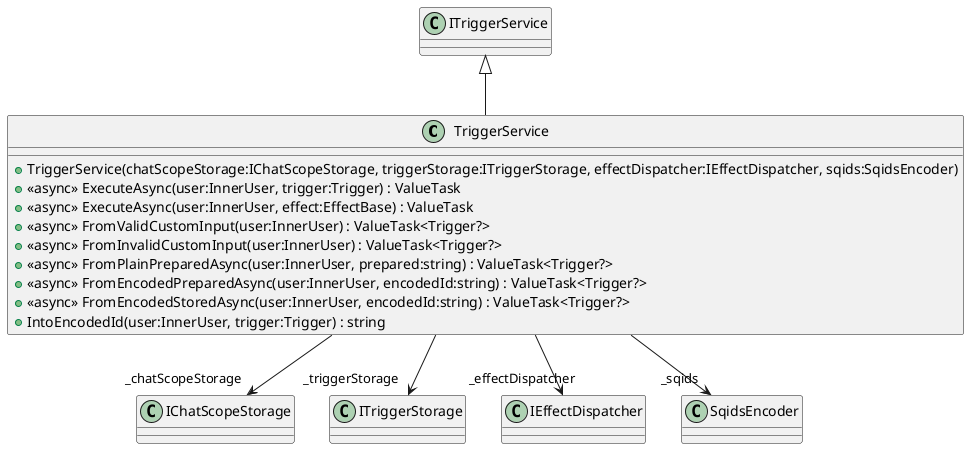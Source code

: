 @startuml
class TriggerService {
    + TriggerService(chatScopeStorage:IChatScopeStorage, triggerStorage:ITriggerStorage, effectDispatcher:IEffectDispatcher, sqids:SqidsEncoder)
    + <<async>> ExecuteAsync(user:InnerUser, trigger:Trigger) : ValueTask
    + <<async>> ExecuteAsync(user:InnerUser, effect:EffectBase) : ValueTask
    + <<async>> FromValidCustomInput(user:InnerUser) : ValueTask<Trigger?>
    + <<async>> FromInvalidCustomInput(user:InnerUser) : ValueTask<Trigger?>
    + <<async>> FromPlainPreparedAsync(user:InnerUser, prepared:string) : ValueTask<Trigger?>
    + <<async>> FromEncodedPreparedAsync(user:InnerUser, encodedId:string) : ValueTask<Trigger?>
    + <<async>> FromEncodedStoredAsync(user:InnerUser, encodedId:string) : ValueTask<Trigger?>
    + IntoEncodedId(user:InnerUser, trigger:Trigger) : string
}
ITriggerService <|-- TriggerService
TriggerService --> "_chatScopeStorage" IChatScopeStorage
TriggerService --> "_triggerStorage" ITriggerStorage
TriggerService --> "_effectDispatcher" IEffectDispatcher
TriggerService --> "_sqids" SqidsEncoder
@enduml
